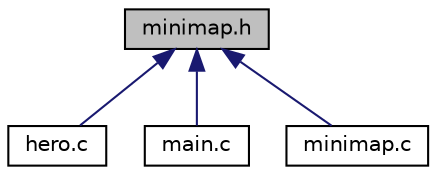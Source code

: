 digraph "minimap.h"
{
  edge [fontname="Helvetica",fontsize="10",labelfontname="Helvetica",labelfontsize="10"];
  node [fontname="Helvetica",fontsize="10",shape=record];
  Node11 [label="minimap.h",height=0.2,width=0.4,color="black", fillcolor="grey75", style="filled", fontcolor="black"];
  Node11 -> Node12 [dir="back",color="midnightblue",fontsize="10",style="solid"];
  Node12 [label="hero.c",height=0.2,width=0.4,color="black", fillcolor="white", style="filled",URL="$hero_8c.html",tooltip="hero file "];
  Node11 -> Node13 [dir="back",color="midnightblue",fontsize="10",style="solid"];
  Node13 [label="main.c",height=0.2,width=0.4,color="black", fillcolor="white", style="filled",URL="$main_8c.html",tooltip="Testing Program. "];
  Node11 -> Node14 [dir="back",color="midnightblue",fontsize="10",style="solid"];
  Node14 [label="minimap.c",height=0.2,width=0.4,color="black", fillcolor="white", style="filled",URL="$minimap_8c.html",tooltip="minimap file "];
}
